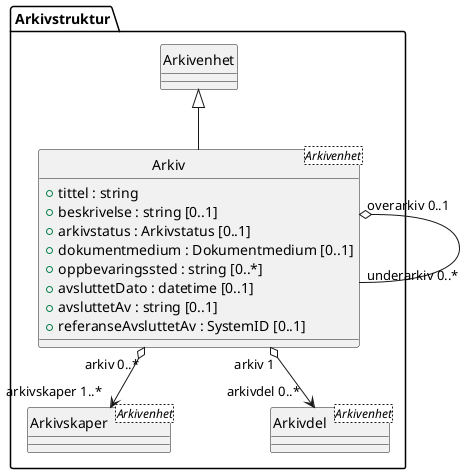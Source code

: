 @startuml
skinparam nodesep 100
hide circle
class Arkivstruktur.Arkiv <Arkivenhet> {
  +tittel : string
  +beskrivelse : string [0..1]
  +arkivstatus : Arkivstatus [0..1]
  +dokumentmedium : Dokumentmedium [0..1]
  +oppbevaringssted : string [0..*]
  +avsluttetDato : datetime [0..1]
  +avsluttetAv : string [0..1]
  +referanseAvsluttetAv : SystemID [0..1]
}
class Arkivstruktur.Arkivskaper <Arkivenhet> {
}
Arkivstruktur.Arkiv "arkiv 0..*" o--> "arkivskaper 1..*" Arkivstruktur.Arkivskaper
class Arkivstruktur.Arkivdel <Arkivenhet> {
}
Arkivstruktur.Arkiv "arkiv 1" o--> "arkivdel 0..*" Arkivstruktur.Arkivdel
Arkivstruktur.Arkiv "overarkiv 0..1" o-- "underarkiv 0..*" Arkivstruktur.Arkiv
class Arkivstruktur.Arkivenhet {
}
Arkivstruktur.Arkivenhet <|-- Arkivstruktur.Arkiv
@enduml
